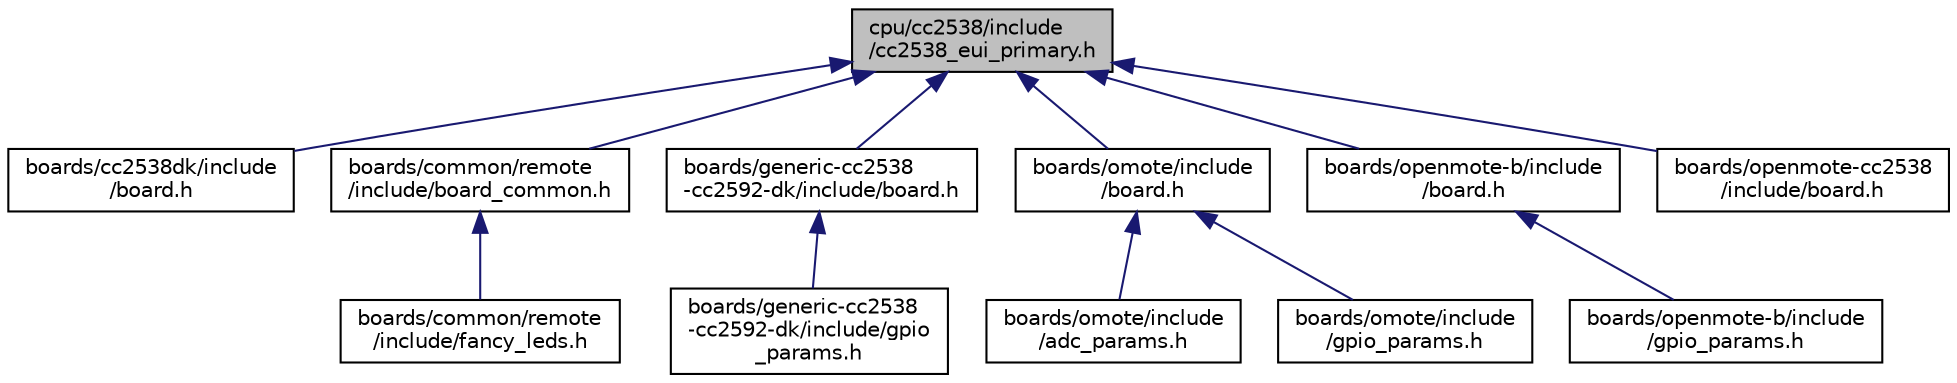 digraph "cpu/cc2538/include/cc2538_eui_primary.h"
{
 // LATEX_PDF_SIZE
  edge [fontname="Helvetica",fontsize="10",labelfontname="Helvetica",labelfontsize="10"];
  node [fontname="Helvetica",fontsize="10",shape=record];
  Node1 [label="cpu/cc2538/include\l/cc2538_eui_primary.h",height=0.2,width=0.4,color="black", fillcolor="grey75", style="filled", fontcolor="black",tooltip="CC2538 EUI-64 provider."];
  Node1 -> Node2 [dir="back",color="midnightblue",fontsize="10",style="solid",fontname="Helvetica"];
  Node2 [label="boards/cc2538dk/include\l/board.h",height=0.2,width=0.4,color="black", fillcolor="white", style="filled",URL="$cc2538dk_2include_2board_8h.html",tooltip=" "];
  Node1 -> Node3 [dir="back",color="midnightblue",fontsize="10",style="solid",fontname="Helvetica"];
  Node3 [label="boards/common/remote\l/include/board_common.h",height=0.2,width=0.4,color="black", fillcolor="white", style="filled",URL="$remote_2include_2board__common_8h.html",tooltip="Board specific definitions for the RE-Mote boards."];
  Node3 -> Node4 [dir="back",color="midnightblue",fontsize="10",style="solid",fontname="Helvetica"];
  Node4 [label="boards/common/remote\l/include/fancy_leds.h",height=0.2,width=0.4,color="black", fillcolor="white", style="filled",URL="$fancy__leds_8h.html",tooltip="LED extended functions."];
  Node1 -> Node5 [dir="back",color="midnightblue",fontsize="10",style="solid",fontname="Helvetica"];
  Node5 [label="boards/generic-cc2538\l-cc2592-dk/include/board.h",height=0.2,width=0.4,color="black", fillcolor="white", style="filled",URL="$generic-cc2538-cc2592-dk_2include_2board_8h.html",tooltip="Definitions for the Generic CC2538-CC2592-DK Board."];
  Node5 -> Node6 [dir="back",color="midnightblue",fontsize="10",style="solid",fontname="Helvetica"];
  Node6 [label="boards/generic-cc2538\l-cc2592-dk/include/gpio\l_params.h",height=0.2,width=0.4,color="black", fillcolor="white", style="filled",URL="$generic-cc2538-cc2592-dk_2include_2gpio__params_8h.html",tooltip="Definitions for the Generic CC2538-CC2592-DK Board."];
  Node1 -> Node7 [dir="back",color="midnightblue",fontsize="10",style="solid",fontname="Helvetica"];
  Node7 [label="boards/omote/include\l/board.h",height=0.2,width=0.4,color="black", fillcolor="white", style="filled",URL="$omote_2include_2board_8h.html",tooltip="Board specific definitions for the omote board."];
  Node7 -> Node8 [dir="back",color="midnightblue",fontsize="10",style="solid",fontname="Helvetica"];
  Node8 [label="boards/omote/include\l/adc_params.h",height=0.2,width=0.4,color="black", fillcolor="white", style="filled",URL="$omote_2include_2adc__params_8h.html",tooltip="Board specific configuration of direct mapped ADC in omote."];
  Node7 -> Node9 [dir="back",color="midnightblue",fontsize="10",style="solid",fontname="Helvetica"];
  Node9 [label="boards/omote/include\l/gpio_params.h",height=0.2,width=0.4,color="black", fillcolor="white", style="filled",URL="$omote_2include_2gpio__params_8h.html",tooltip="Board specific configuration of direct mapped GPIOs."];
  Node1 -> Node10 [dir="back",color="midnightblue",fontsize="10",style="solid",fontname="Helvetica"];
  Node10 [label="boards/openmote-b/include\l/board.h",height=0.2,width=0.4,color="black", fillcolor="white", style="filled",URL="$openmote-b_2include_2board_8h.html",tooltip="Board specific definitions for the OpenMote-B board."];
  Node10 -> Node11 [dir="back",color="midnightblue",fontsize="10",style="solid",fontname="Helvetica"];
  Node11 [label="boards/openmote-b/include\l/gpio_params.h",height=0.2,width=0.4,color="black", fillcolor="white", style="filled",URL="$openmote-b_2include_2gpio__params_8h.html",tooltip="Board specific configuration of direct mapped GPIOs."];
  Node1 -> Node12 [dir="back",color="midnightblue",fontsize="10",style="solid",fontname="Helvetica"];
  Node12 [label="boards/openmote-cc2538\l/include/board.h",height=0.2,width=0.4,color="black", fillcolor="white", style="filled",URL="$openmote-cc2538_2include_2board_8h.html",tooltip="Board specific definitions for the OpenMote-cc2538 board."];
}
